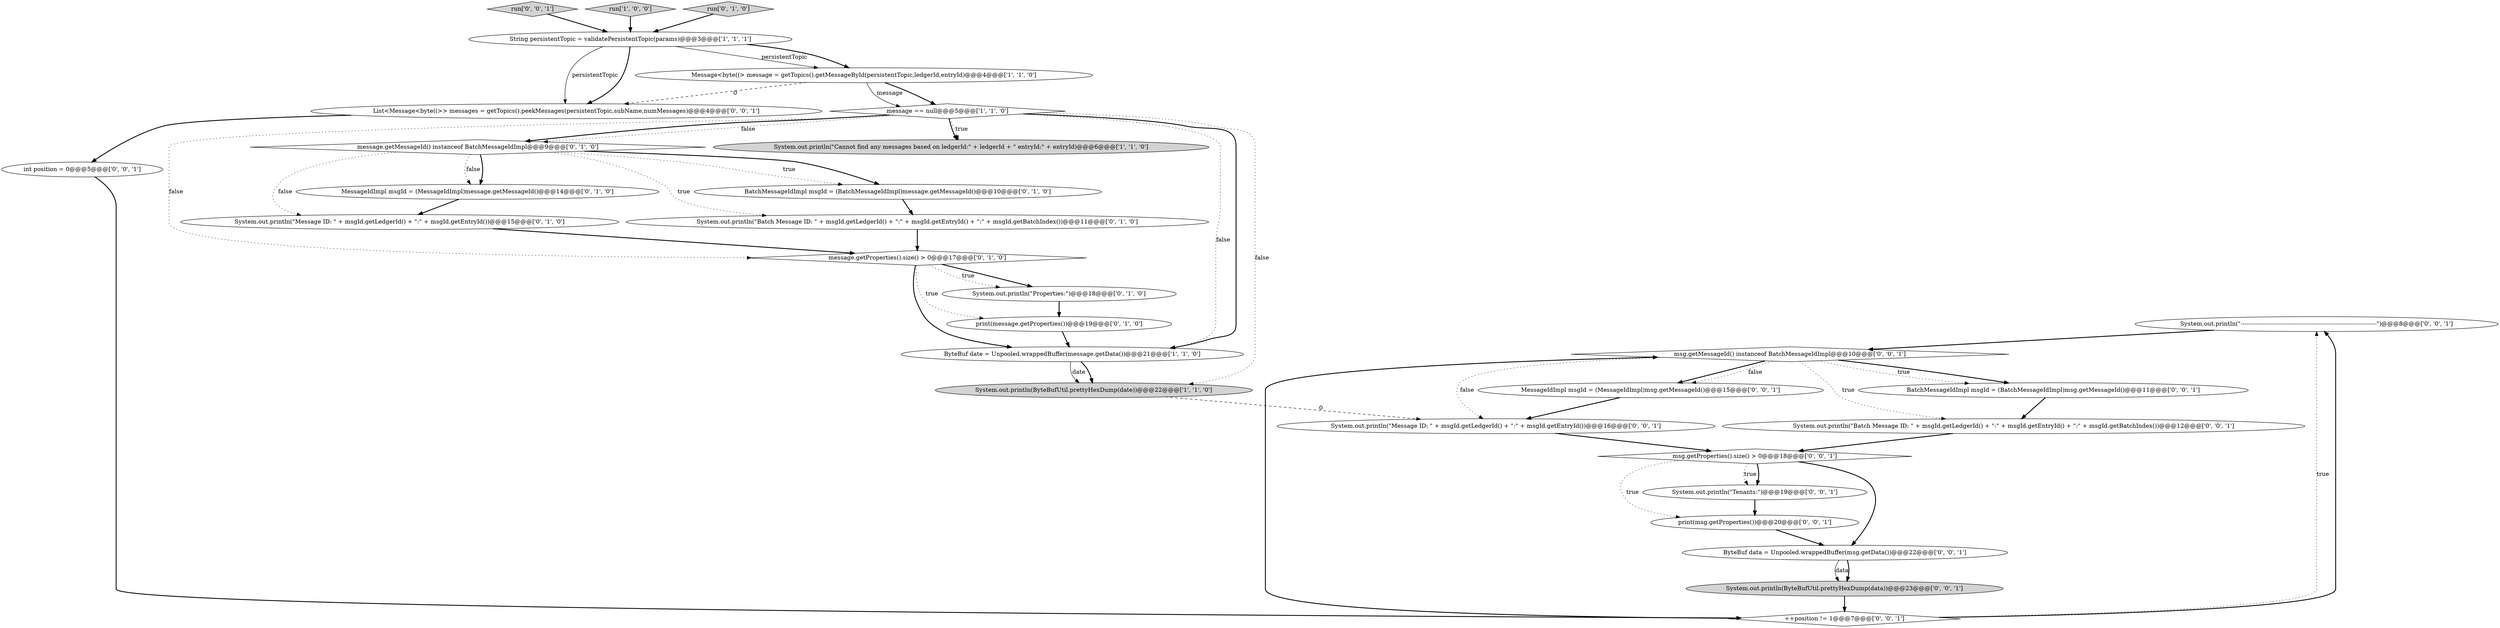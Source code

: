 digraph {
30 [style = filled, label = "System.out.println(\"-------------------------------------------------------------------------\")@@@8@@@['0', '0', '1']", fillcolor = white, shape = ellipse image = "AAA0AAABBB3BBB"];
11 [style = filled, label = "message.getProperties().size() > 0@@@17@@@['0', '1', '0']", fillcolor = white, shape = diamond image = "AAA1AAABBB2BBB"];
27 [style = filled, label = "System.out.println(\"Message ID: \" + msgId.getLedgerId() + \":\" + msgId.getEntryId())@@@16@@@['0', '0', '1']", fillcolor = white, shape = ellipse image = "AAA0AAABBB3BBB"];
4 [style = filled, label = "String persistentTopic = validatePersistentTopic(params)@@@3@@@['1', '1', '1']", fillcolor = white, shape = ellipse image = "AAA0AAABBB1BBB"];
28 [style = filled, label = "System.out.println(ByteBufUtil.prettyHexDump(data))@@@23@@@['0', '0', '1']", fillcolor = lightgray, shape = ellipse image = "AAA0AAABBB3BBB"];
1 [style = filled, label = "message == null@@@5@@@['1', '1', '0']", fillcolor = white, shape = diamond image = "AAA0AAABBB1BBB"];
24 [style = filled, label = "ByteBuf data = Unpooled.wrappedBuffer(msg.getData())@@@22@@@['0', '0', '1']", fillcolor = white, shape = ellipse image = "AAA0AAABBB3BBB"];
3 [style = filled, label = "Message<byte((> message = getTopics().getMessageById(persistentTopic,ledgerId,entryId)@@@4@@@['1', '1', '0']", fillcolor = white, shape = ellipse image = "AAA0AAABBB1BBB"];
23 [style = filled, label = "print(msg.getProperties())@@@20@@@['0', '0', '1']", fillcolor = white, shape = ellipse image = "AAA0AAABBB3BBB"];
9 [style = filled, label = "BatchMessageIdImpl msgId = (BatchMessageIdImpl)message.getMessageId()@@@10@@@['0', '1', '0']", fillcolor = white, shape = ellipse image = "AAA1AAABBB2BBB"];
15 [style = filled, label = "System.out.println(\"Message ID: \" + msgId.getLedgerId() + \":\" + msgId.getEntryId())@@@15@@@['0', '1', '0']", fillcolor = white, shape = ellipse image = "AAA1AAABBB2BBB"];
19 [style = filled, label = "run['0', '0', '1']", fillcolor = lightgray, shape = diamond image = "AAA0AAABBB3BBB"];
2 [style = filled, label = "run['1', '0', '0']", fillcolor = lightgray, shape = diamond image = "AAA0AAABBB1BBB"];
17 [style = filled, label = "System.out.println(\"Batch Message ID: \" + msgId.getLedgerId() + \":\" + msgId.getEntryId() + \":\" + msgId.getBatchIndex())@@@12@@@['0', '0', '1']", fillcolor = white, shape = ellipse image = "AAA0AAABBB3BBB"];
25 [style = filled, label = "int position = 0@@@5@@@['0', '0', '1']", fillcolor = white, shape = ellipse image = "AAA0AAABBB3BBB"];
6 [style = filled, label = "System.out.println(ByteBufUtil.prettyHexDump(date))@@@22@@@['1', '1', '0']", fillcolor = lightgray, shape = ellipse image = "AAA0AAABBB1BBB"];
12 [style = filled, label = "System.out.println(\"Batch Message ID: \" + msgId.getLedgerId() + \":\" + msgId.getEntryId() + \":\" + msgId.getBatchIndex())@@@11@@@['0', '1', '0']", fillcolor = white, shape = ellipse image = "AAA1AAABBB2BBB"];
18 [style = filled, label = "++position != 1@@@7@@@['0', '0', '1']", fillcolor = white, shape = diamond image = "AAA0AAABBB3BBB"];
16 [style = filled, label = "BatchMessageIdImpl msgId = (BatchMessageIdImpl)msg.getMessageId()@@@11@@@['0', '0', '1']", fillcolor = white, shape = ellipse image = "AAA0AAABBB3BBB"];
26 [style = filled, label = "msg.getMessageId() instanceof BatchMessageIdImpl@@@10@@@['0', '0', '1']", fillcolor = white, shape = diamond image = "AAA0AAABBB3BBB"];
8 [style = filled, label = "message.getMessageId() instanceof BatchMessageIdImpl@@@9@@@['0', '1', '0']", fillcolor = white, shape = diamond image = "AAA1AAABBB2BBB"];
7 [style = filled, label = "run['0', '1', '0']", fillcolor = lightgray, shape = diamond image = "AAA0AAABBB2BBB"];
10 [style = filled, label = "print(message.getProperties())@@@19@@@['0', '1', '0']", fillcolor = white, shape = ellipse image = "AAA1AAABBB2BBB"];
0 [style = filled, label = "ByteBuf date = Unpooled.wrappedBuffer(message.getData())@@@21@@@['1', '1', '0']", fillcolor = white, shape = ellipse image = "AAA0AAABBB1BBB"];
5 [style = filled, label = "System.out.println(\"Cannot find any messages based on ledgerId:\" + ledgerId + \" entryId:\" + entryId)@@@6@@@['1', '1', '0']", fillcolor = lightgray, shape = ellipse image = "AAA0AAABBB1BBB"];
14 [style = filled, label = "MessageIdImpl msgId = (MessageIdImpl)message.getMessageId()@@@14@@@['0', '1', '0']", fillcolor = white, shape = ellipse image = "AAA1AAABBB2BBB"];
22 [style = filled, label = "System.out.println(\"Tenants:\")@@@19@@@['0', '0', '1']", fillcolor = white, shape = ellipse image = "AAA0AAABBB3BBB"];
29 [style = filled, label = "List<Message<byte((>> messages = getTopics().peekMessages(persistentTopic,subName,numMessages)@@@4@@@['0', '0', '1']", fillcolor = white, shape = ellipse image = "AAA0AAABBB3BBB"];
20 [style = filled, label = "msg.getProperties().size() > 0@@@18@@@['0', '0', '1']", fillcolor = white, shape = diamond image = "AAA0AAABBB3BBB"];
21 [style = filled, label = "MessageIdImpl msgId = (MessageIdImpl)msg.getMessageId()@@@15@@@['0', '0', '1']", fillcolor = white, shape = ellipse image = "AAA0AAABBB3BBB"];
13 [style = filled, label = "System.out.println(\"Properties:\")@@@18@@@['0', '1', '0']", fillcolor = white, shape = ellipse image = "AAA1AAABBB2BBB"];
0->6 [style = bold, label=""];
1->8 [style = dotted, label="false"];
0->6 [style = solid, label="date"];
8->14 [style = bold, label=""];
30->26 [style = bold, label=""];
26->21 [style = bold, label=""];
8->9 [style = bold, label=""];
2->4 [style = bold, label=""];
8->15 [style = dotted, label="false"];
11->10 [style = dotted, label="true"];
26->16 [style = bold, label=""];
23->24 [style = bold, label=""];
3->29 [style = dashed, label="0"];
11->0 [style = bold, label=""];
1->0 [style = dotted, label="false"];
1->8 [style = bold, label=""];
20->22 [style = bold, label=""];
17->20 [style = bold, label=""];
25->18 [style = bold, label=""];
18->26 [style = bold, label=""];
27->20 [style = bold, label=""];
26->27 [style = dotted, label="false"];
29->25 [style = bold, label=""];
3->1 [style = bold, label=""];
20->23 [style = dotted, label="true"];
26->16 [style = dotted, label="true"];
8->12 [style = dotted, label="true"];
15->11 [style = bold, label=""];
1->5 [style = dotted, label="true"];
7->4 [style = bold, label=""];
8->14 [style = dotted, label="false"];
4->3 [style = solid, label="persistentTopic"];
20->22 [style = dotted, label="true"];
18->30 [style = dotted, label="true"];
11->13 [style = bold, label=""];
28->18 [style = bold, label=""];
19->4 [style = bold, label=""];
21->27 [style = bold, label=""];
20->24 [style = bold, label=""];
4->29 [style = solid, label="persistentTopic"];
1->6 [style = dotted, label="false"];
12->11 [style = bold, label=""];
26->21 [style = dotted, label="false"];
16->17 [style = bold, label=""];
22->23 [style = bold, label=""];
24->28 [style = solid, label="data"];
6->27 [style = dashed, label="0"];
13->10 [style = bold, label=""];
4->29 [style = bold, label=""];
24->28 [style = bold, label=""];
11->13 [style = dotted, label="true"];
14->15 [style = bold, label=""];
4->3 [style = bold, label=""];
3->1 [style = solid, label="message"];
18->30 [style = bold, label=""];
1->11 [style = dotted, label="false"];
26->17 [style = dotted, label="true"];
10->0 [style = bold, label=""];
9->12 [style = bold, label=""];
1->0 [style = bold, label=""];
1->5 [style = bold, label=""];
8->9 [style = dotted, label="true"];
}
